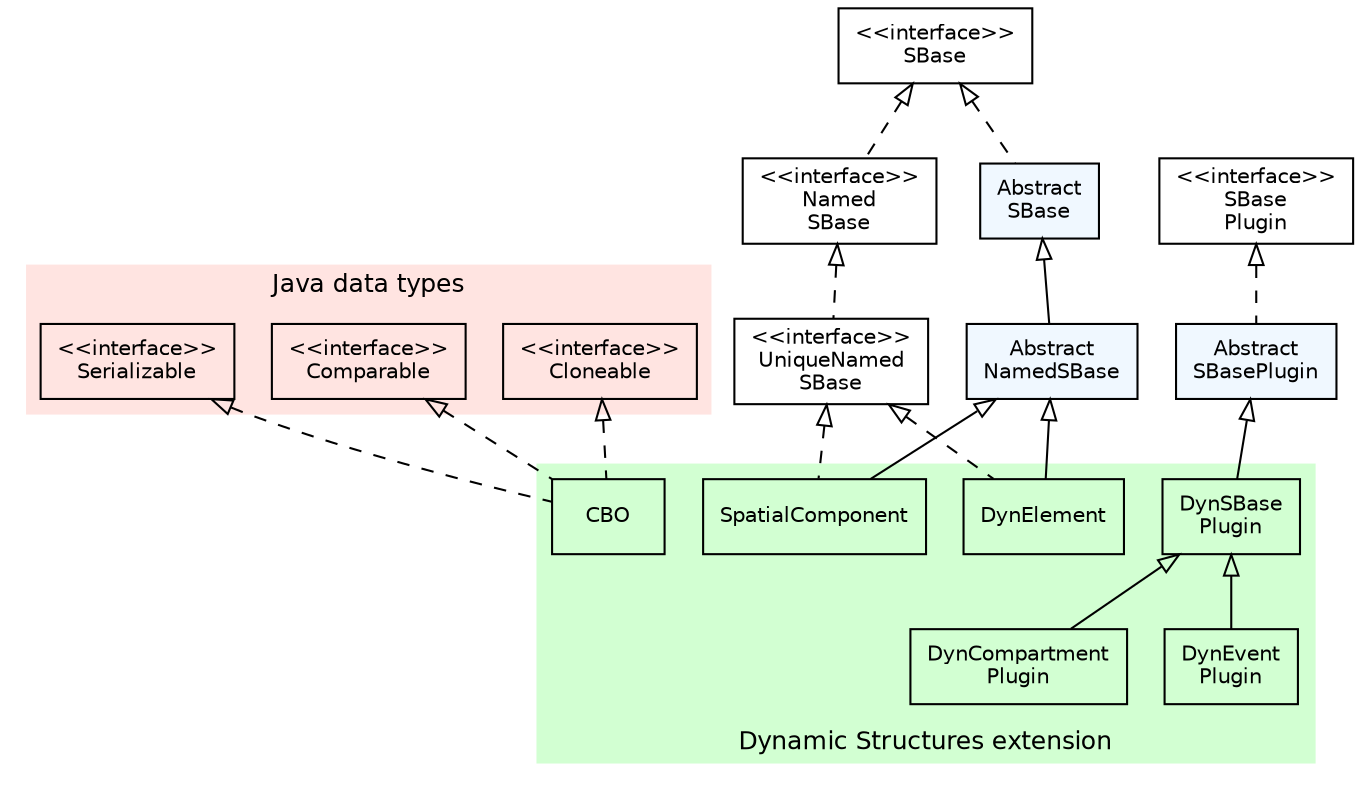#!/usr/local/bin/dot
#
# dot -Tpdf type_hierarchy.dot -otype_hierarchy.pdf && acroread type_hierarchy.pdf &
# dot -Tpng type_hierarchy.dot -otype_hierarchy.png
#
# $Id: type_hierarchy.dot 
# $URL$

/*
 * Overview of the dynamic structures extension type hierarchy
 */
 

strict digraph G{

	 nodesep=0.25;
 	ranksep=0.5;

	 edge [
	   fontname="Helvetica",
	   fontsize=10,
 	  labelfontname="Helvetica",
	   labelfontsize=10
	 ];
	 node [
	   fontname="Helvetica",
	   fontsize=10,
	   shape=box
 	];
 	
   /*******************
   * Java base types *
   *******************/

  subgraph clusterJava {
    fontname="Helvetica";
    fontsize=12;
    style="filled";
    fillcolor="#FFE4E1"
    color="#ffffff"
    label="Java data types";
    labelloc=t;
    labeljust=c;

    // Interfaces
    Cloneable                              [label="<<interface>>\nCloneable"];
    Comparable                             [label="<<interface>>\nComparable"];
    Serializable                           [label="<<interface>>\nSerializable"];
  }
  
  subgraph clusterDyn {
    fontname="Helvetica";
    fontsize=12;
    style="filled";
    fillcolor="#d2ffd2"
    color="#ffffff"
    label="Dynamic Structures extension";
    labelloc=b;
    labeljust=c;

    // Objects
    DynSBasePlugin 								 [label="DynSBase\nPlugin"];
    DynCompartmentPlugin                         [label="DynCompartment\nPlugin"];
    DynEventPlugin                         		 [label="DynEvent\nPlugin"];
	CBO 										 [label="CBO"];
	DynElement 									 [label="DynElement"];
	SpatialComponent 							 [label="SpatialComponent"];
  
    /*
     * Inheritance graph
     */
     DynSBasePlugin  -> DynCompartmentPlugin   [dir=back,arrowtail=empty];
     DynSBasePlugin  -> DynEventPlugin         [dir=back,arrowtail=empty];
  }
  
   /*******************
   * SBML data types *
   *******************/
  
 	/*
 	 * Interfaces
 	 */
 	
 	SBase                                    [label="<<interface>>\nSBase"];
 	NamedSBase				                 [label="<<interface>>\nNamed\nSBase"];
 	UniqueNamedSBase                         [label="<<interface>>\nUniqueNamed\nSBase"]; 
	SBasePlugin			                 	 [label="<<interface>>\nSBase\nPlugin"];
   	
   /*
   * Abstract data types
   */
 	AbstractSBase                            [label="Abstract\nSBase", style="filled", fillcolor="#F0F8FF"];
	AbstractNamedSBase                       [label="Abstract\nNamedSBase", style="filled", fillcolor="#F0F8FF"];
	AbstractSBasePlugin                      [label="Abstract\nSBasePlugin", style="filled", fillcolor="#F0F8FF"];
  
     /*
     * Inheritance graph
     */
     Cloneable  			-> CBO   					 [dir=back,arrowtail=empty,style=dashed];
     Comparable  			-> CBO      	     		 [dir=back,arrowtail=empty,style=dashed];
	 Serializable  			-> CBO  			 		 [dir=back,arrowtail=empty,style=dashed];
	 SBasePlugin     		-> AbstractSBasePlugin       [dir=back,arrowtail=empty,style=dashed];
	 AbstractSBasePlugin    -> DynSBasePlugin   		 [dir=back,arrowtail=empty];
	 AbstractNamedSBase		-> DynElement				 [dir=back,arrowtail=empty];
     AbstractNamedSBase		-> SpatialComponent			 [dir=back,arrowtail=empty];
	 UniqueNamedSBase		-> DynElement				 [dir=back,arrowtail=empty,style=dashed];
     UniqueNamedSBase		-> SpatialComponent			 [dir=back,arrowtail=empty,style=dashed];
	 AbstractSBase		    -> AbstractNamedSBase	     [dir=back,arrowtail=empty];
	 SBase		            -> AbstractSBase	         [dir=back,arrowtail=empty,style=dashed];
	 NamedSBase		        -> UniqueNamedSBase			 [dir=back,arrowtail=empty,style=dashed];
	 SBase		            -> NamedSBase	         [dir=back,arrowtail=empty,style=dashed];
	 
}
